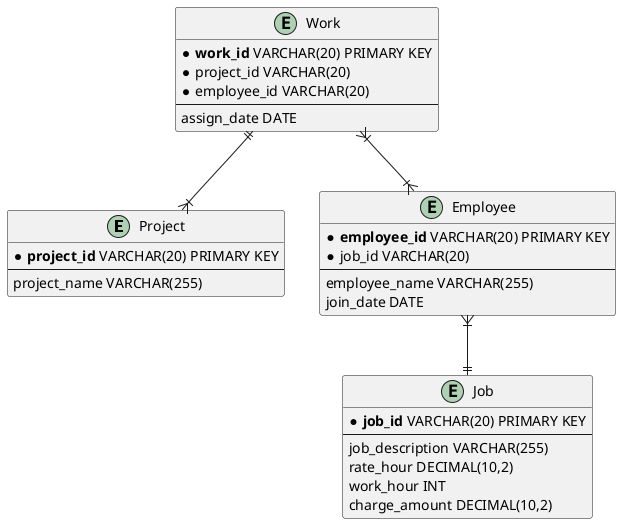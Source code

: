 @startuml

entity Project {
    * **project_id** VARCHAR(20) PRIMARY KEY
    ---
    project_name VARCHAR(255)
}

entity Employee {
    * **employee_id** VARCHAR(20) PRIMARY KEY
    * job_id VARCHAR(20)
    ---
    employee_name VARCHAR(255)
    join_date DATE
}

entity Job {
    * **job_id** VARCHAR(20) PRIMARY KEY
    ---
    job_description VARCHAR(255)
    rate_hour DECIMAL(10,2)
    work_hour INT
    charge_amount DECIMAL(10,2)
}

entity Work {
    * **work_id** VARCHAR(20) PRIMARY KEY
    * project_id VARCHAR(20)
    * employee_id VARCHAR(20)
    ---
    assign_date DATE
}

Work ||--|{ Project
Work }|--|{ Employee
Employee }|--|| Job

@enduml